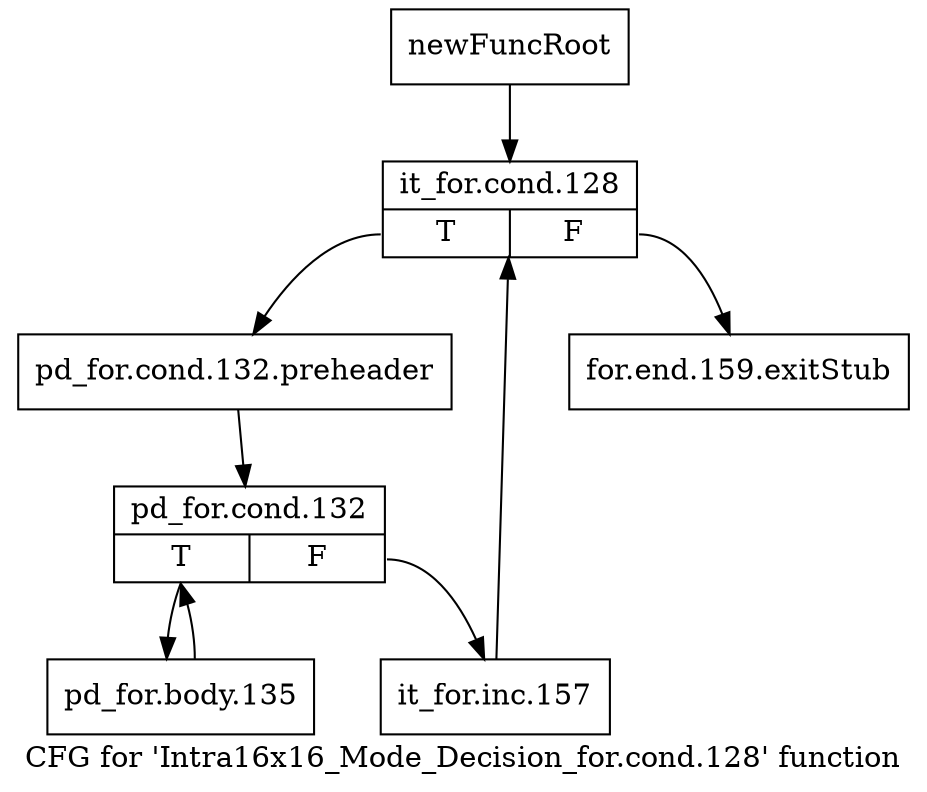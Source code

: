 digraph "CFG for 'Intra16x16_Mode_Decision_for.cond.128' function" {
	label="CFG for 'Intra16x16_Mode_Decision_for.cond.128' function";

	Node0x2bb2200 [shape=record,label="{newFuncRoot}"];
	Node0x2bb2200 -> Node0x2bb22a0;
	Node0x2bb2250 [shape=record,label="{for.end.159.exitStub}"];
	Node0x2bb22a0 [shape=record,label="{it_for.cond.128|{<s0>T|<s1>F}}"];
	Node0x2bb22a0:s0 -> Node0x2bb22f0;
	Node0x2bb22a0:s1 -> Node0x2bb2250;
	Node0x2bb22f0 [shape=record,label="{pd_for.cond.132.preheader}"];
	Node0x2bb22f0 -> Node0x2bb2340;
	Node0x2bb2340 [shape=record,label="{pd_for.cond.132|{<s0>T|<s1>F}}"];
	Node0x2bb2340:s0 -> Node0x2bb23e0;
	Node0x2bb2340:s1 -> Node0x2bb2390;
	Node0x2bb2390 [shape=record,label="{it_for.inc.157}"];
	Node0x2bb2390 -> Node0x2bb22a0;
	Node0x2bb23e0 [shape=record,label="{pd_for.body.135}"];
	Node0x2bb23e0 -> Node0x2bb2340;
}
